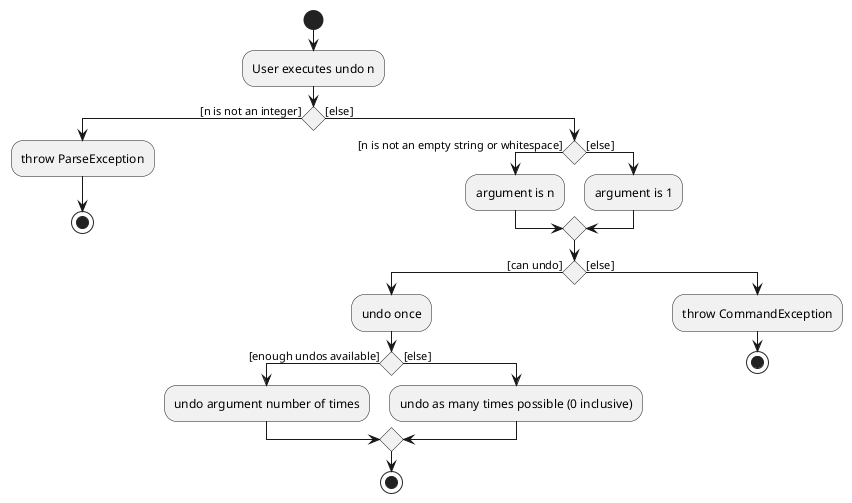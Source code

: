 @startuml
'https://plantuml.com/activity-diagram-beta

start
:User executes undo n;
if () then ([n is not an integer])
    :throw ParseException;
    stop
else ([else])
    if () then ([n is not an empty string or whitespace])
        :argument is n;
    else ([else])
        :argument is 1;
    endif
    if () then ([can undo])
        :undo once;
        if () then ([enough undos available])
        :undo argument number of times;
        else ([else])
        :undo as many times possible (0 inclusive);
        endif
        stop
    else ([else])
        :throw CommandException;
        stop


@enduml
